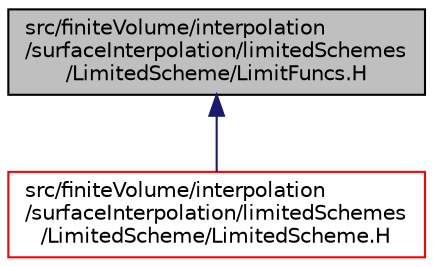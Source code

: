 digraph "src/finiteVolume/interpolation/surfaceInterpolation/limitedSchemes/LimitedScheme/LimitFuncs.H"
{
  bgcolor="transparent";
  edge [fontname="Helvetica",fontsize="10",labelfontname="Helvetica",labelfontsize="10"];
  node [fontname="Helvetica",fontsize="10",shape=record];
  Node1 [label="src/finiteVolume/interpolation\l/surfaceInterpolation/limitedSchemes\l/LimitedScheme/LimitFuncs.H",height=0.2,width=0.4,color="black", fillcolor="grey75", style="filled", fontcolor="black"];
  Node1 -> Node2 [dir="back",color="midnightblue",fontsize="10",style="solid",fontname="Helvetica"];
  Node2 [label="src/finiteVolume/interpolation\l/surfaceInterpolation/limitedSchemes\l/LimitedScheme/LimitedScheme.H",height=0.2,width=0.4,color="red",URL="$a06139.html"];
}
